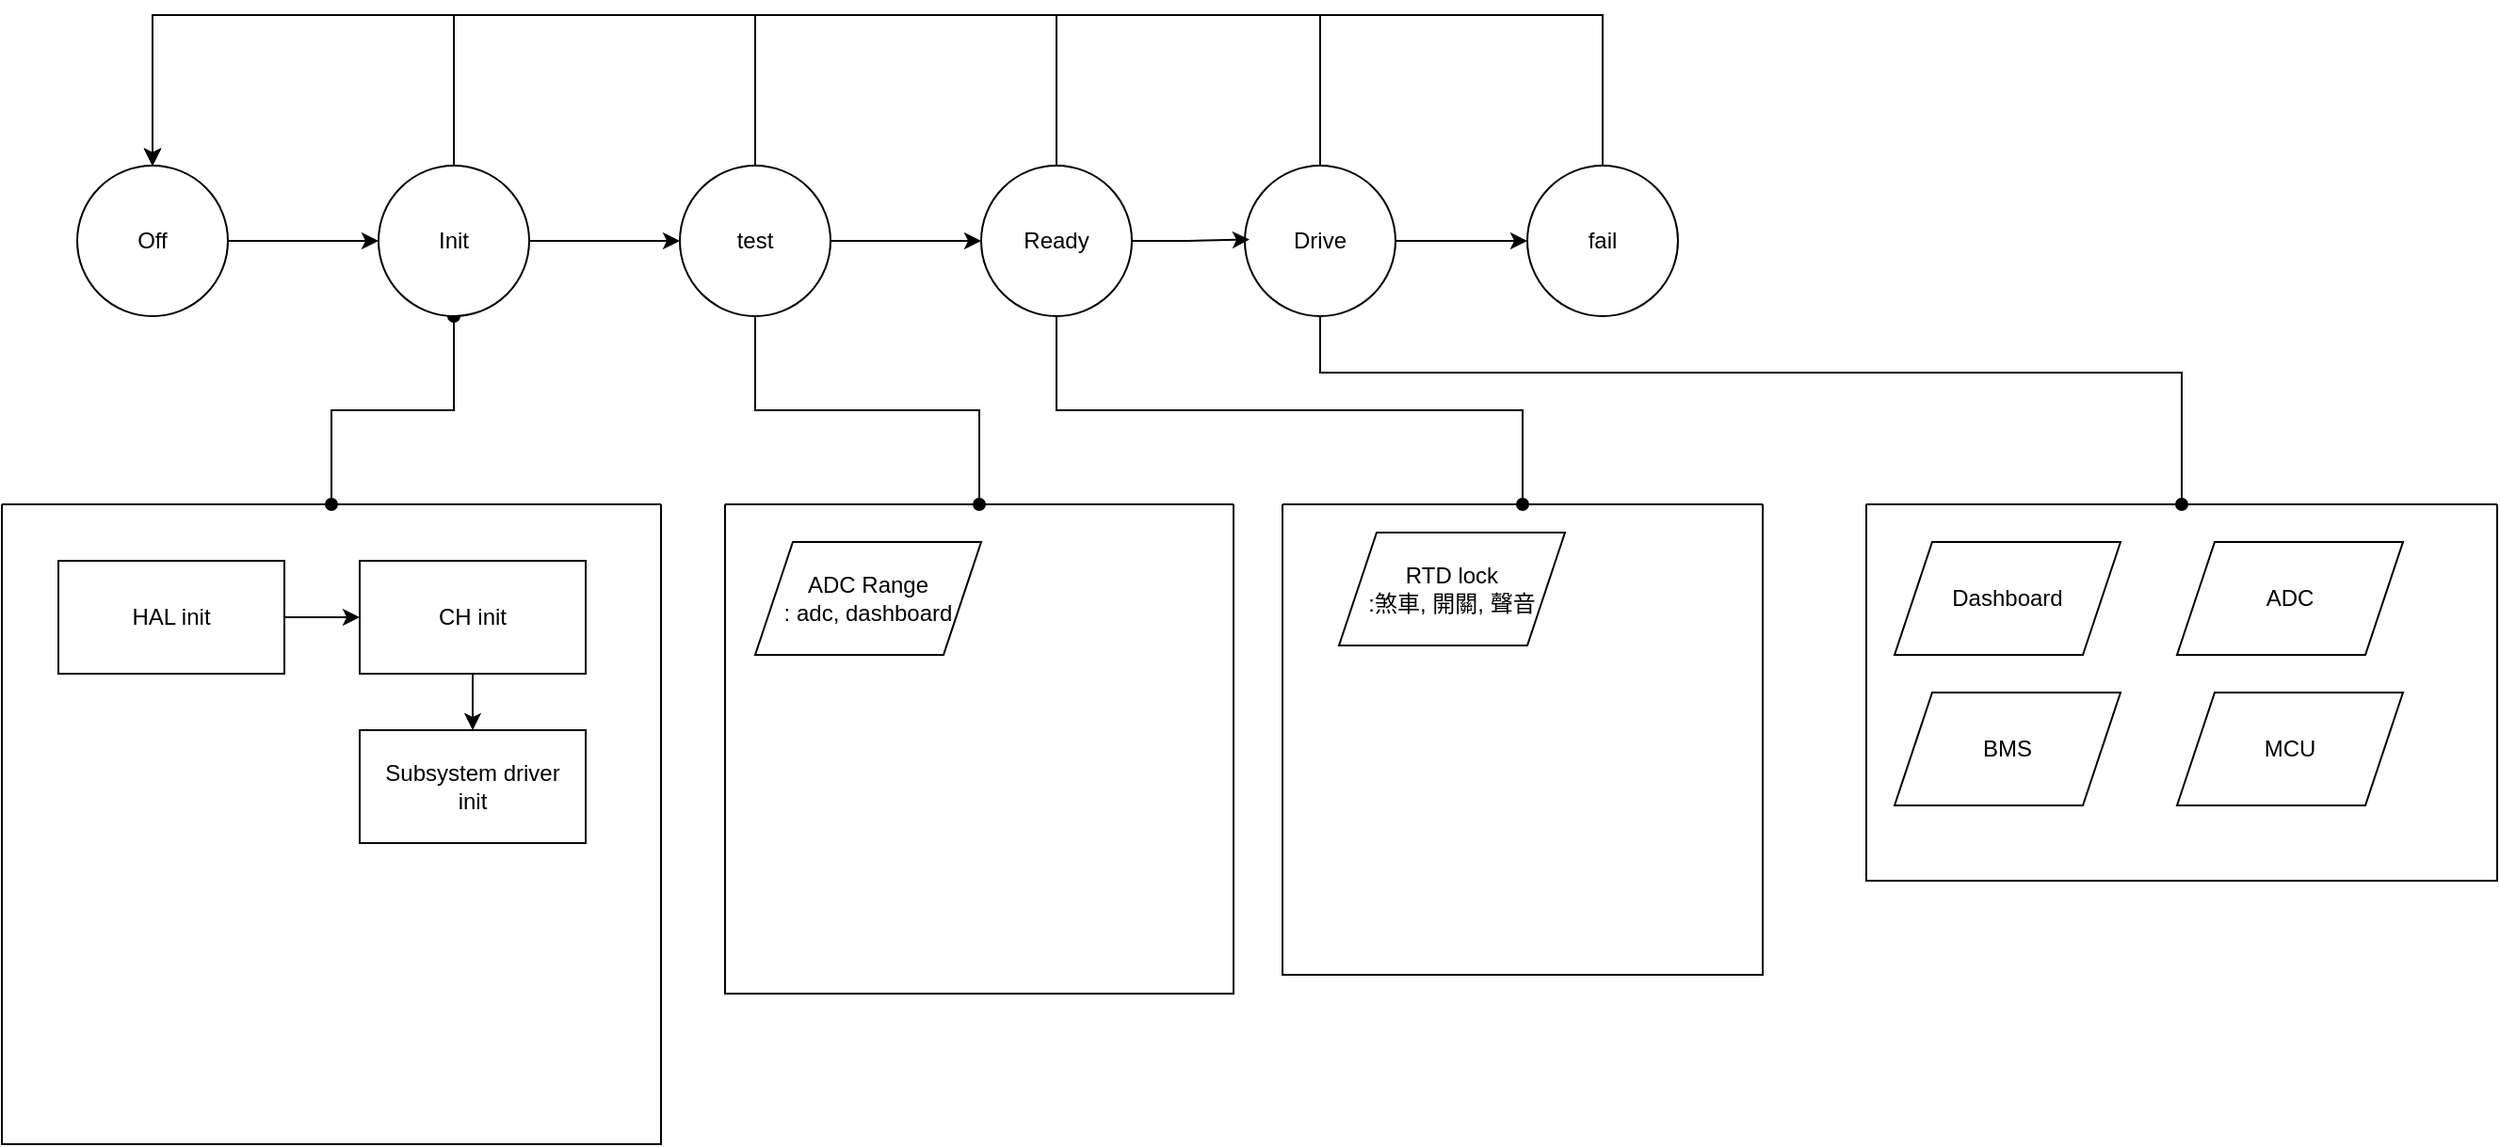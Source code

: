 <mxfile version="25.0.3" pages="2">
  <diagram name="state machine" id="Sk8U8zPsscKAXeTV8vvy">
    <mxGraphModel dx="955" dy="475" grid="1" gridSize="10" guides="1" tooltips="1" connect="1" arrows="1" fold="1" page="1" pageScale="1" pageWidth="827" pageHeight="1169" math="0" shadow="0">
      <root>
        <mxCell id="0" />
        <mxCell id="1" parent="0" />
        <mxCell id="9M2QreniX0BmtAD6q0s1-3" value="" style="edgeStyle=orthogonalEdgeStyle;rounded=0;orthogonalLoop=1;jettySize=auto;html=1;" parent="1" source="9M2QreniX0BmtAD6q0s1-1" target="9M2QreniX0BmtAD6q0s1-2" edge="1">
          <mxGeometry relative="1" as="geometry" />
        </mxCell>
        <mxCell id="9M2QreniX0BmtAD6q0s1-1" value="Off" style="ellipse;whiteSpace=wrap;html=1;aspect=fixed;" parent="1" vertex="1">
          <mxGeometry x="70" y="330" width="80" height="80" as="geometry" />
        </mxCell>
        <mxCell id="9M2QreniX0BmtAD6q0s1-5" value="" style="edgeStyle=orthogonalEdgeStyle;rounded=0;orthogonalLoop=1;jettySize=auto;html=1;" parent="1" source="9M2QreniX0BmtAD6q0s1-2" target="9M2QreniX0BmtAD6q0s1-4" edge="1">
          <mxGeometry relative="1" as="geometry" />
        </mxCell>
        <mxCell id="9M2QreniX0BmtAD6q0s1-25" style="edgeStyle=orthogonalEdgeStyle;rounded=0;orthogonalLoop=1;jettySize=auto;html=1;exitX=0.5;exitY=1;exitDx=0;exitDy=0;endArrow=oval;endFill=1;startArrow=oval;startFill=1;entryX=0.5;entryY=0;entryDx=0;entryDy=0;" parent="1" source="9M2QreniX0BmtAD6q0s1-2" target="9M2QreniX0BmtAD6q0s1-62" edge="1">
          <mxGeometry relative="1" as="geometry">
            <mxPoint x="230" y="480" as="targetPoint" />
          </mxGeometry>
        </mxCell>
        <mxCell id="9M2QreniX0BmtAD6q0s1-2" value="Init" style="ellipse;whiteSpace=wrap;html=1;aspect=fixed;" parent="1" vertex="1">
          <mxGeometry x="230" y="330" width="80" height="80" as="geometry" />
        </mxCell>
        <mxCell id="9M2QreniX0BmtAD6q0s1-41" value="" style="edgeStyle=orthogonalEdgeStyle;rounded=0;orthogonalLoop=1;jettySize=auto;html=1;endArrow=oval;endFill=1;entryX=0.5;entryY=0;entryDx=0;entryDy=0;" parent="1" source="9M2QreniX0BmtAD6q0s1-4" target="9M2QreniX0BmtAD6q0s1-42" edge="1">
          <mxGeometry relative="1" as="geometry">
            <mxPoint x="430" y="460" as="targetPoint" />
          </mxGeometry>
        </mxCell>
        <mxCell id="9M2QreniX0BmtAD6q0s1-59" value="" style="edgeStyle=orthogonalEdgeStyle;rounded=0;orthogonalLoop=1;jettySize=auto;html=1;" parent="1" source="9M2QreniX0BmtAD6q0s1-4" target="9M2QreniX0BmtAD6q0s1-58" edge="1">
          <mxGeometry relative="1" as="geometry" />
        </mxCell>
        <mxCell id="9M2QreniX0BmtAD6q0s1-4" value="test" style="ellipse;whiteSpace=wrap;html=1;" parent="1" vertex="1">
          <mxGeometry x="390" y="330" width="80" height="80" as="geometry" />
        </mxCell>
        <mxCell id="9M2QreniX0BmtAD6q0s1-12" style="edgeStyle=orthogonalEdgeStyle;rounded=0;orthogonalLoop=1;jettySize=auto;html=1;exitX=0.5;exitY=0;exitDx=0;exitDy=0;entryX=0.5;entryY=0;entryDx=0;entryDy=0;" parent="1" source="9M2QreniX0BmtAD6q0s1-48" target="9M2QreniX0BmtAD6q0s1-1" edge="1">
          <mxGeometry relative="1" as="geometry">
            <Array as="points">
              <mxPoint x="730" y="250" />
              <mxPoint x="110" y="250" />
            </Array>
          </mxGeometry>
        </mxCell>
        <mxCell id="9M2QreniX0BmtAD6q0s1-13" style="edgeStyle=orthogonalEdgeStyle;rounded=0;orthogonalLoop=1;jettySize=auto;html=1;exitX=0.5;exitY=0;exitDx=0;exitDy=0;entryX=0.5;entryY=0;entryDx=0;entryDy=0;" parent="1" source="9M2QreniX0BmtAD6q0s1-8" target="9M2QreniX0BmtAD6q0s1-1" edge="1">
          <mxGeometry relative="1" as="geometry">
            <Array as="points">
              <mxPoint x="880" y="250" />
              <mxPoint x="110" y="250" />
            </Array>
          </mxGeometry>
        </mxCell>
        <mxCell id="9M2QreniX0BmtAD6q0s1-8" value="fail" style="ellipse;whiteSpace=wrap;html=1;" parent="1" vertex="1">
          <mxGeometry x="840" y="330" width="80" height="80" as="geometry" />
        </mxCell>
        <mxCell id="9M2QreniX0BmtAD6q0s1-42" value="" style="swimlane;startSize=0;" parent="1" vertex="1">
          <mxGeometry x="414" y="510" width="270" height="260" as="geometry">
            <mxRectangle x="405" y="470" width="50" height="40" as="alternateBounds" />
          </mxGeometry>
        </mxCell>
        <mxCell id="KvY96MRzXB7lW6XbB6Hl-7" value="ADC Range&lt;div&gt;: adc, dashboard&lt;/div&gt;" style="shape=parallelogram;perimeter=parallelogramPerimeter;whiteSpace=wrap;html=1;fixedSize=1;" parent="9M2QreniX0BmtAD6q0s1-42" vertex="1">
          <mxGeometry x="16" y="20" width="120" height="60" as="geometry" />
        </mxCell>
        <mxCell id="9M2QreniX0BmtAD6q0s1-50" style="edgeStyle=orthogonalEdgeStyle;rounded=0;orthogonalLoop=1;jettySize=auto;html=1;exitX=1;exitY=0.5;exitDx=0;exitDy=0;entryX=0;entryY=0.5;entryDx=0;entryDy=0;" parent="1" source="9M2QreniX0BmtAD6q0s1-48" target="9M2QreniX0BmtAD6q0s1-8" edge="1">
          <mxGeometry relative="1" as="geometry" />
        </mxCell>
        <mxCell id="9M2QreniX0BmtAD6q0s1-87" style="edgeStyle=orthogonalEdgeStyle;rounded=0;orthogonalLoop=1;jettySize=auto;html=1;exitX=0.5;exitY=1;exitDx=0;exitDy=0;entryX=0.5;entryY=0;entryDx=0;entryDy=0;endArrow=oval;endFill=1;" parent="1" source="9M2QreniX0BmtAD6q0s1-48" target="9M2QreniX0BmtAD6q0s1-86" edge="1">
          <mxGeometry relative="1" as="geometry">
            <Array as="points">
              <mxPoint x="730" y="440" />
              <mxPoint x="1188" y="440" />
            </Array>
          </mxGeometry>
        </mxCell>
        <mxCell id="9M2QreniX0BmtAD6q0s1-48" value="Drive" style="ellipse;whiteSpace=wrap;html=1;" parent="1" vertex="1">
          <mxGeometry x="690" y="330" width="80" height="80" as="geometry" />
        </mxCell>
        <mxCell id="9M2QreniX0BmtAD6q0s1-53" value="" style="swimlane;startSize=0;" parent="1" vertex="1">
          <mxGeometry x="710" y="510" width="255" height="250" as="geometry">
            <mxRectangle x="550" y="490" width="50" height="40" as="alternateBounds" />
          </mxGeometry>
        </mxCell>
        <mxCell id="KvY96MRzXB7lW6XbB6Hl-8" value="RTD lock&lt;div&gt;:煞車, 開關, 聲音&lt;/div&gt;" style="shape=parallelogram;perimeter=parallelogramPerimeter;whiteSpace=wrap;html=1;fixedSize=1;" parent="9M2QreniX0BmtAD6q0s1-53" vertex="1">
          <mxGeometry x="30" y="15" width="120" height="60" as="geometry" />
        </mxCell>
        <mxCell id="9M2QreniX0BmtAD6q0s1-81" style="edgeStyle=orthogonalEdgeStyle;rounded=0;orthogonalLoop=1;jettySize=auto;html=1;exitX=0.5;exitY=1;exitDx=0;exitDy=0;entryX=0.5;entryY=0;entryDx=0;entryDy=0;endArrow=oval;endFill=1;" parent="1" source="9M2QreniX0BmtAD6q0s1-58" target="9M2QreniX0BmtAD6q0s1-53" edge="1">
          <mxGeometry relative="1" as="geometry" />
        </mxCell>
        <mxCell id="9M2QreniX0BmtAD6q0s1-58" value="Ready" style="ellipse;whiteSpace=wrap;html=1;" parent="1" vertex="1">
          <mxGeometry x="550" y="330" width="80" height="80" as="geometry" />
        </mxCell>
        <mxCell id="9M2QreniX0BmtAD6q0s1-62" value="" style="swimlane;startSize=0;" parent="1" vertex="1">
          <mxGeometry x="30" y="510" width="350" height="340" as="geometry">
            <mxRectangle x="245" y="470" width="50" height="40" as="alternateBounds" />
          </mxGeometry>
        </mxCell>
        <mxCell id="KvY96MRzXB7lW6XbB6Hl-3" value="" style="edgeStyle=orthogonalEdgeStyle;rounded=0;orthogonalLoop=1;jettySize=auto;html=1;" parent="9M2QreniX0BmtAD6q0s1-62" source="KvY96MRzXB7lW6XbB6Hl-1" target="KvY96MRzXB7lW6XbB6Hl-2" edge="1">
          <mxGeometry relative="1" as="geometry" />
        </mxCell>
        <mxCell id="KvY96MRzXB7lW6XbB6Hl-1" value="HAL init" style="rounded=0;whiteSpace=wrap;html=1;" parent="9M2QreniX0BmtAD6q0s1-62" vertex="1">
          <mxGeometry x="30" y="30" width="120" height="60" as="geometry" />
        </mxCell>
        <mxCell id="KvY96MRzXB7lW6XbB6Hl-5" value="" style="edgeStyle=orthogonalEdgeStyle;rounded=0;orthogonalLoop=1;jettySize=auto;html=1;" parent="9M2QreniX0BmtAD6q0s1-62" source="KvY96MRzXB7lW6XbB6Hl-2" target="KvY96MRzXB7lW6XbB6Hl-4" edge="1">
          <mxGeometry relative="1" as="geometry" />
        </mxCell>
        <mxCell id="KvY96MRzXB7lW6XbB6Hl-2" value="CH init" style="whiteSpace=wrap;html=1;rounded=0;" parent="9M2QreniX0BmtAD6q0s1-62" vertex="1">
          <mxGeometry x="190" y="30" width="120" height="60" as="geometry" />
        </mxCell>
        <mxCell id="KvY96MRzXB7lW6XbB6Hl-4" value="Subsystem driver&lt;div&gt;init&lt;/div&gt;" style="whiteSpace=wrap;html=1;rounded=0;" parent="9M2QreniX0BmtAD6q0s1-62" vertex="1">
          <mxGeometry x="190" y="120" width="120" height="60" as="geometry" />
        </mxCell>
        <mxCell id="9M2QreniX0BmtAD6q0s1-79" style="edgeStyle=orthogonalEdgeStyle;rounded=0;orthogonalLoop=1;jettySize=auto;html=1;exitX=1;exitY=0.5;exitDx=0;exitDy=0;entryX=0.031;entryY=0.491;entryDx=0;entryDy=0;entryPerimeter=0;" parent="1" source="9M2QreniX0BmtAD6q0s1-58" target="9M2QreniX0BmtAD6q0s1-48" edge="1">
          <mxGeometry relative="1" as="geometry" />
        </mxCell>
        <mxCell id="9M2QreniX0BmtAD6q0s1-86" value="" style="swimlane;startSize=0;" parent="1" vertex="1">
          <mxGeometry x="1020" y="510" width="335" height="200" as="geometry">
            <mxRectangle x="705" y="470" width="50" height="40" as="alternateBounds" />
          </mxGeometry>
        </mxCell>
        <mxCell id="9M2QreniX0BmtAD6q0s1-89" value="Dashboard" style="shape=parallelogram;perimeter=parallelogramPerimeter;whiteSpace=wrap;html=1;fixedSize=1;" parent="9M2QreniX0BmtAD6q0s1-86" vertex="1">
          <mxGeometry x="15" y="20" width="120" height="60" as="geometry" />
        </mxCell>
        <mxCell id="9M2QreniX0BmtAD6q0s1-90" value="BMS" style="shape=parallelogram;perimeter=parallelogramPerimeter;whiteSpace=wrap;html=1;fixedSize=1;" parent="9M2QreniX0BmtAD6q0s1-86" vertex="1">
          <mxGeometry x="15" y="100" width="120" height="60" as="geometry" />
        </mxCell>
        <mxCell id="9M2QreniX0BmtAD6q0s1-91" value="ADC" style="shape=parallelogram;perimeter=parallelogramPerimeter;whiteSpace=wrap;html=1;fixedSize=1;" parent="9M2QreniX0BmtAD6q0s1-86" vertex="1">
          <mxGeometry x="165" y="20" width="120" height="60" as="geometry" />
        </mxCell>
        <mxCell id="9M2QreniX0BmtAD6q0s1-92" value="MCU" style="shape=parallelogram;perimeter=parallelogramPerimeter;whiteSpace=wrap;html=1;fixedSize=1;" parent="9M2QreniX0BmtAD6q0s1-86" vertex="1">
          <mxGeometry x="165" y="100" width="120" height="60" as="geometry" />
        </mxCell>
        <mxCell id="8nsKKOaqeMES5zbNX7q0-1" value="" style="endArrow=classic;html=1;rounded=0;exitX=0.5;exitY=0;exitDx=0;exitDy=0;entryX=0.5;entryY=0;entryDx=0;entryDy=0;edgeStyle=orthogonalEdgeStyle;" edge="1" parent="1" source="9M2QreniX0BmtAD6q0s1-2" target="9M2QreniX0BmtAD6q0s1-1">
          <mxGeometry width="50" height="50" relative="1" as="geometry">
            <mxPoint x="330" y="440" as="sourcePoint" />
            <mxPoint x="380" y="390" as="targetPoint" />
            <Array as="points">
              <mxPoint x="270" y="250" />
              <mxPoint x="110" y="250" />
            </Array>
          </mxGeometry>
        </mxCell>
        <mxCell id="8nsKKOaqeMES5zbNX7q0-3" value="" style="endArrow=classic;html=1;rounded=0;exitX=0.5;exitY=0;exitDx=0;exitDy=0;entryX=0.5;entryY=0;entryDx=0;entryDy=0;edgeStyle=elbowEdgeStyle;elbow=vertical;" edge="1" parent="1" source="9M2QreniX0BmtAD6q0s1-4" target="9M2QreniX0BmtAD6q0s1-1">
          <mxGeometry width="50" height="50" relative="1" as="geometry">
            <mxPoint x="330" y="440" as="sourcePoint" />
            <mxPoint x="380" y="390" as="targetPoint" />
            <Array as="points">
              <mxPoint x="270" y="250" />
            </Array>
          </mxGeometry>
        </mxCell>
        <mxCell id="8nsKKOaqeMES5zbNX7q0-4" value="" style="endArrow=classic;html=1;rounded=0;exitX=0.5;exitY=0;exitDx=0;exitDy=0;entryX=0.5;entryY=0;entryDx=0;entryDy=0;edgeStyle=elbowEdgeStyle;elbow=vertical;" edge="1" parent="1" source="9M2QreniX0BmtAD6q0s1-58" target="9M2QreniX0BmtAD6q0s1-1">
          <mxGeometry width="50" height="50" relative="1" as="geometry">
            <mxPoint x="470" y="440" as="sourcePoint" />
            <mxPoint x="520" y="390" as="targetPoint" />
            <Array as="points">
              <mxPoint x="350" y="250" />
            </Array>
          </mxGeometry>
        </mxCell>
      </root>
    </mxGraphModel>
  </diagram>
  <diagram id="nNBQ4fnNvgWGMrTaQCrE" name="第 2 页">
    <mxGraphModel dx="1050" dy="556" grid="1" gridSize="10" guides="1" tooltips="1" connect="1" arrows="1" fold="1" page="1" pageScale="1" pageWidth="827" pageHeight="1169" math="0" shadow="0">
      <root>
        <mxCell id="0" />
        <mxCell id="1" parent="0" />
      </root>
    </mxGraphModel>
  </diagram>
</mxfile>
